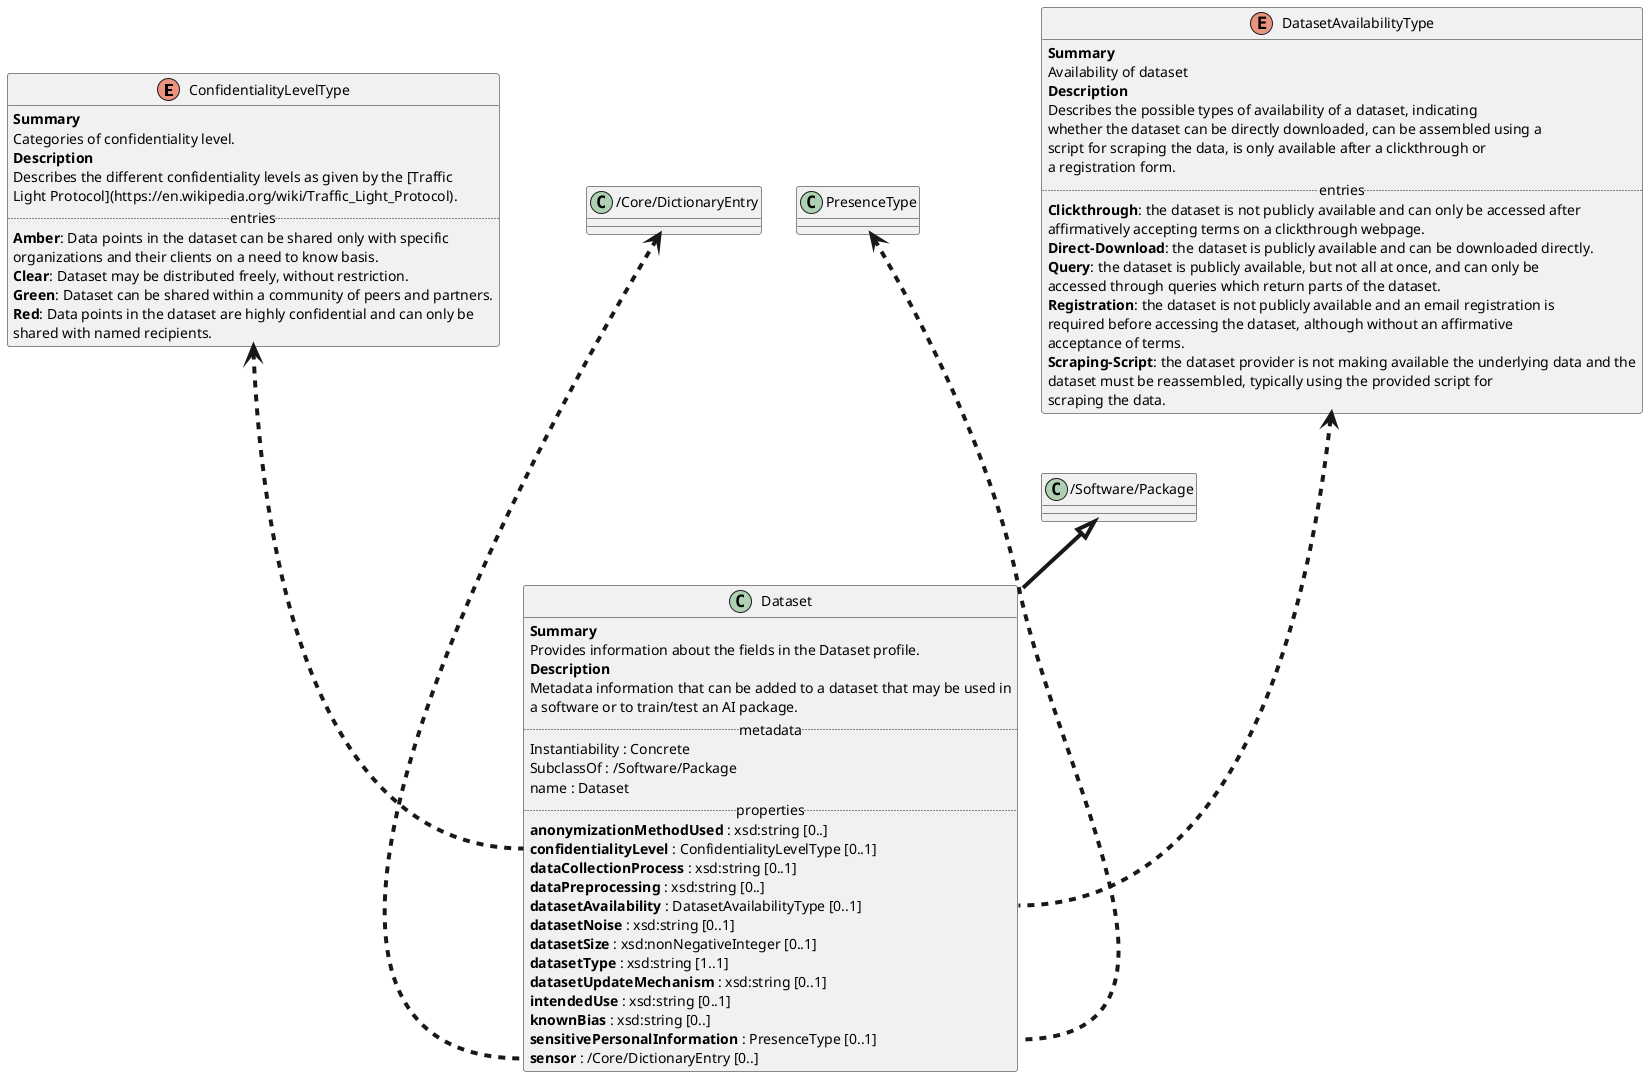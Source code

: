 @startuml
skinparam packageStyle rectangle
set separator none
' vocabulary
enum ConfidentialityLevelType {
<b>Summary</b>
Categories of confidentiality level.
<b>Description</b>
Describes the different confidentiality levels as given by the [Traffic
Light Protocol](https://en.wikipedia.org/wiki/Traffic_Light_Protocol).
.. entries ..
    <b>Amber</b>: Data points in the dataset can be shared only with specific
organizations and their clients on a need to know basis.
    <b>Clear</b>: Dataset may be distributed freely, without restriction.
    <b>Green</b>: Dataset can be shared within a community of peers and partners.
    <b>Red</b>: Data points in the dataset are highly confidential and can only be
shared with named recipients.
}
enum DatasetAvailabilityType {
<b>Summary</b>
Availability of dataset
<b>Description</b>
Describes the possible types of availability of a dataset, indicating
whether the dataset can be directly downloaded, can be assembled using a
script for scraping the data, is only available after a clickthrough or
a registration form.
.. entries ..
    <b>Clickthrough</b>: the dataset is not publicly available and can only be accessed after
affirmatively accepting terms on a clickthrough webpage.
    <b>Direct-Download</b>: the dataset is publicly available and can be downloaded directly.
    <b>Query</b>: the dataset is publicly available, but not all at once, and can only be
accessed through queries which return parts of the dataset.
    <b>Registration</b>: the dataset is not publicly available and an email registration is
required before accessing the dataset, although without an affirmative
acceptance of terms.
    <b>Scraping-Script</b>: the dataset provider is not making available the underlying data and the
dataset must be reassembled, typically using the provided script for
scraping the data.
}
' classes
together {
class Dataset {
<b>Summary</b>
Provides information about the fields in the Dataset profile.
<b>Description</b>
Metadata information that can be added to a dataset that may be used in
a software or to train/test an AI package.
.. metadata ..
    Instantiability : Concrete
    SubclassOf : /Software/Package
    name : Dataset
.. properties ..
    <b>anonymizationMethodUsed </b>: xsd:string [0..]
    <b>confidentialityLevel </b>: ConfidentialityLevelType [0..1]
    <b>dataCollectionProcess </b>: xsd:string [0..1]
    <b>dataPreprocessing </b>: xsd:string [0..]
    <b>datasetAvailability </b>: DatasetAvailabilityType [0..1]
    <b>datasetNoise </b>: xsd:string [0..1]
    <b>datasetSize </b>: xsd:nonNegativeInteger [0..1]
    <b>datasetType </b>: xsd:string [1..1]
    <b>datasetUpdateMechanism </b>: xsd:string [0..1]
    <b>intendedUse </b>: xsd:string [0..1]
    <b>knownBias </b>: xsd:string [0..]
    <b>sensitivePersonalInformation </b>: PresenceType [0..1]
    <b>sensor </b>: /Core/DictionaryEntry [0..]
}
"ConfidentialityLevelType" <-[dashed,thickness=4]-- "Dataset::confidentialityLevel"
"DatasetAvailabilityType" <-[dashed,thickness=4]-- "Dataset::datasetAvailability"
"PresenceType" <-[dashed,thickness=4]-- "Dataset::sensitivePersonalInformation"
"/Core/DictionaryEntry" <-[dashed,thickness=4]-- "Dataset::sensor"
}
"/Software/Package" <|-[thickness=4]- "Dataset"
@enduml
